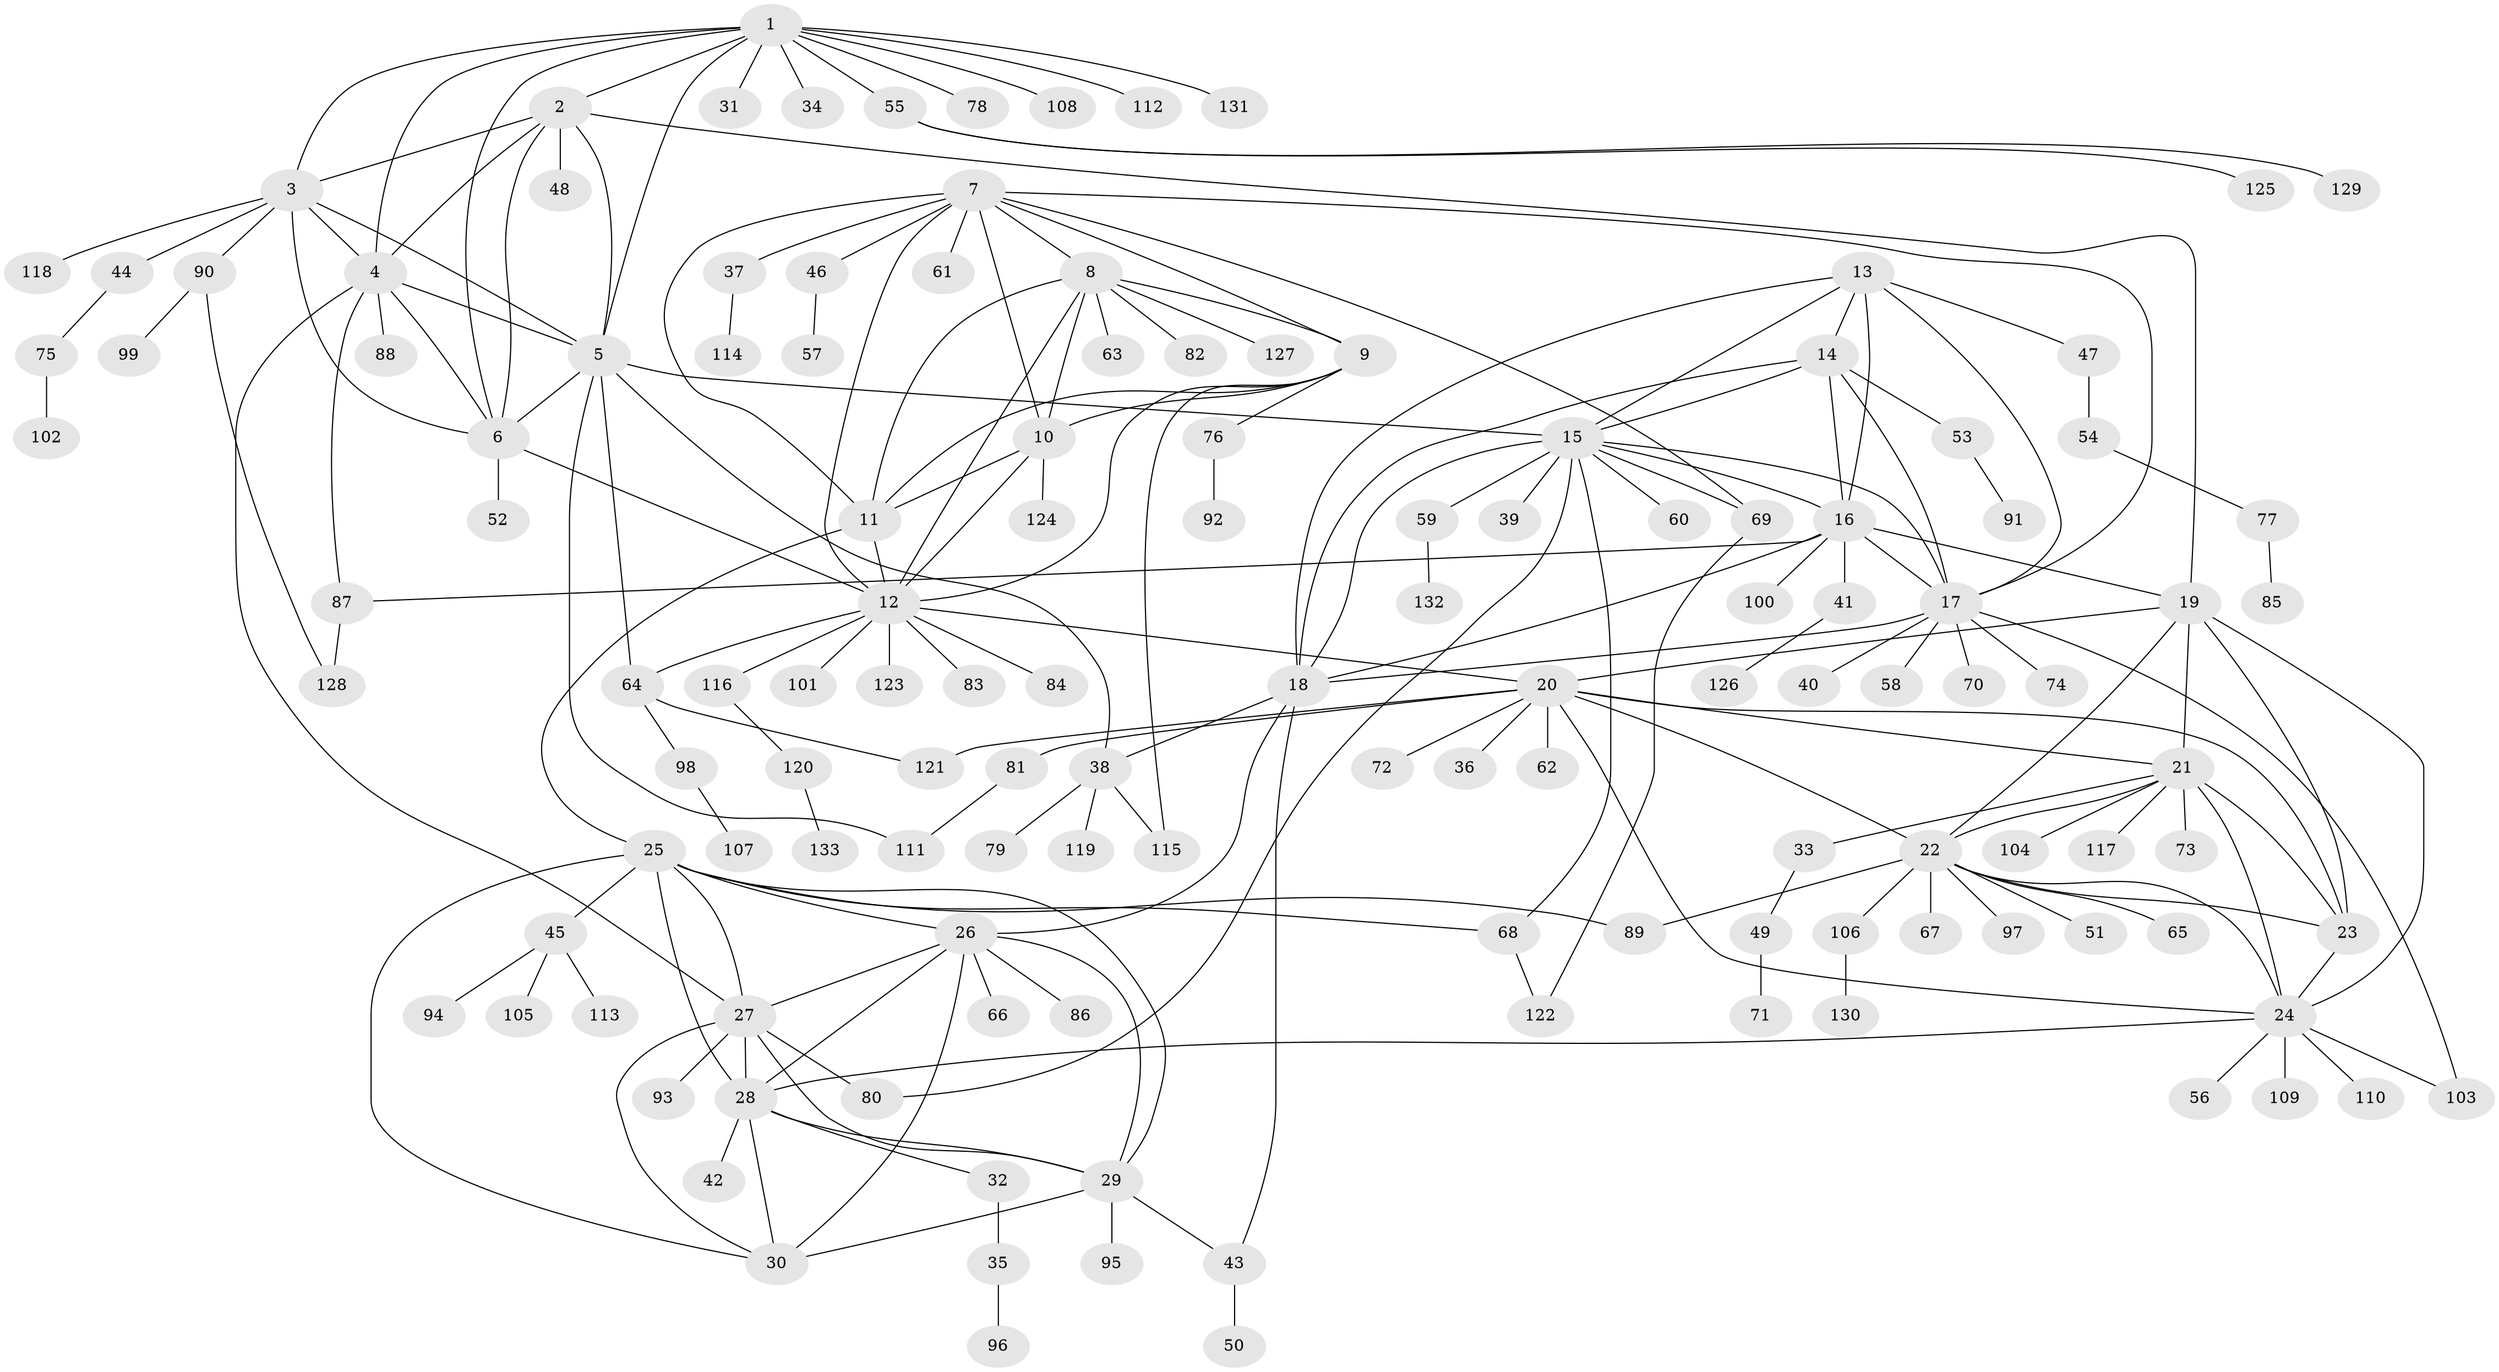 // Generated by graph-tools (version 1.1) at 2025/55/03/09/25 04:55:59]
// undirected, 133 vertices, 202 edges
graph export_dot {
graph [start="1"]
  node [color=gray90,style=filled];
  1;
  2;
  3;
  4;
  5;
  6;
  7;
  8;
  9;
  10;
  11;
  12;
  13;
  14;
  15;
  16;
  17;
  18;
  19;
  20;
  21;
  22;
  23;
  24;
  25;
  26;
  27;
  28;
  29;
  30;
  31;
  32;
  33;
  34;
  35;
  36;
  37;
  38;
  39;
  40;
  41;
  42;
  43;
  44;
  45;
  46;
  47;
  48;
  49;
  50;
  51;
  52;
  53;
  54;
  55;
  56;
  57;
  58;
  59;
  60;
  61;
  62;
  63;
  64;
  65;
  66;
  67;
  68;
  69;
  70;
  71;
  72;
  73;
  74;
  75;
  76;
  77;
  78;
  79;
  80;
  81;
  82;
  83;
  84;
  85;
  86;
  87;
  88;
  89;
  90;
  91;
  92;
  93;
  94;
  95;
  96;
  97;
  98;
  99;
  100;
  101;
  102;
  103;
  104;
  105;
  106;
  107;
  108;
  109;
  110;
  111;
  112;
  113;
  114;
  115;
  116;
  117;
  118;
  119;
  120;
  121;
  122;
  123;
  124;
  125;
  126;
  127;
  128;
  129;
  130;
  131;
  132;
  133;
  1 -- 2;
  1 -- 3;
  1 -- 4;
  1 -- 5;
  1 -- 6;
  1 -- 31;
  1 -- 34;
  1 -- 55;
  1 -- 78;
  1 -- 108;
  1 -- 112;
  1 -- 131;
  2 -- 3;
  2 -- 4;
  2 -- 5;
  2 -- 6;
  2 -- 19;
  2 -- 48;
  3 -- 4;
  3 -- 5;
  3 -- 6;
  3 -- 44;
  3 -- 90;
  3 -- 118;
  4 -- 5;
  4 -- 6;
  4 -- 27;
  4 -- 87;
  4 -- 88;
  5 -- 6;
  5 -- 15;
  5 -- 38;
  5 -- 64;
  5 -- 111;
  6 -- 12;
  6 -- 52;
  7 -- 8;
  7 -- 9;
  7 -- 10;
  7 -- 11;
  7 -- 12;
  7 -- 17;
  7 -- 37;
  7 -- 46;
  7 -- 61;
  7 -- 69;
  8 -- 9;
  8 -- 10;
  8 -- 11;
  8 -- 12;
  8 -- 63;
  8 -- 82;
  8 -- 127;
  9 -- 10;
  9 -- 11;
  9 -- 12;
  9 -- 76;
  9 -- 115;
  10 -- 11;
  10 -- 12;
  10 -- 124;
  11 -- 12;
  11 -- 25;
  12 -- 20;
  12 -- 64;
  12 -- 83;
  12 -- 84;
  12 -- 101;
  12 -- 116;
  12 -- 123;
  13 -- 14;
  13 -- 15;
  13 -- 16;
  13 -- 17;
  13 -- 18;
  13 -- 47;
  14 -- 15;
  14 -- 16;
  14 -- 17;
  14 -- 18;
  14 -- 53;
  15 -- 16;
  15 -- 17;
  15 -- 18;
  15 -- 39;
  15 -- 59;
  15 -- 60;
  15 -- 68;
  15 -- 69;
  15 -- 80;
  16 -- 17;
  16 -- 18;
  16 -- 19;
  16 -- 41;
  16 -- 87;
  16 -- 100;
  17 -- 18;
  17 -- 40;
  17 -- 58;
  17 -- 70;
  17 -- 74;
  17 -- 103;
  18 -- 26;
  18 -- 38;
  18 -- 43;
  19 -- 20;
  19 -- 21;
  19 -- 22;
  19 -- 23;
  19 -- 24;
  20 -- 21;
  20 -- 22;
  20 -- 23;
  20 -- 24;
  20 -- 36;
  20 -- 62;
  20 -- 72;
  20 -- 81;
  20 -- 121;
  21 -- 22;
  21 -- 23;
  21 -- 24;
  21 -- 33;
  21 -- 73;
  21 -- 104;
  21 -- 117;
  22 -- 23;
  22 -- 24;
  22 -- 51;
  22 -- 65;
  22 -- 67;
  22 -- 89;
  22 -- 97;
  22 -- 106;
  23 -- 24;
  24 -- 28;
  24 -- 56;
  24 -- 103;
  24 -- 109;
  24 -- 110;
  25 -- 26;
  25 -- 27;
  25 -- 28;
  25 -- 29;
  25 -- 30;
  25 -- 45;
  25 -- 68;
  25 -- 89;
  26 -- 27;
  26 -- 28;
  26 -- 29;
  26 -- 30;
  26 -- 66;
  26 -- 86;
  27 -- 28;
  27 -- 29;
  27 -- 30;
  27 -- 80;
  27 -- 93;
  28 -- 29;
  28 -- 30;
  28 -- 32;
  28 -- 42;
  29 -- 30;
  29 -- 43;
  29 -- 95;
  32 -- 35;
  33 -- 49;
  35 -- 96;
  37 -- 114;
  38 -- 79;
  38 -- 115;
  38 -- 119;
  41 -- 126;
  43 -- 50;
  44 -- 75;
  45 -- 94;
  45 -- 105;
  45 -- 113;
  46 -- 57;
  47 -- 54;
  49 -- 71;
  53 -- 91;
  54 -- 77;
  55 -- 125;
  55 -- 129;
  59 -- 132;
  64 -- 98;
  64 -- 121;
  68 -- 122;
  69 -- 122;
  75 -- 102;
  76 -- 92;
  77 -- 85;
  81 -- 111;
  87 -- 128;
  90 -- 99;
  90 -- 128;
  98 -- 107;
  106 -- 130;
  116 -- 120;
  120 -- 133;
}
